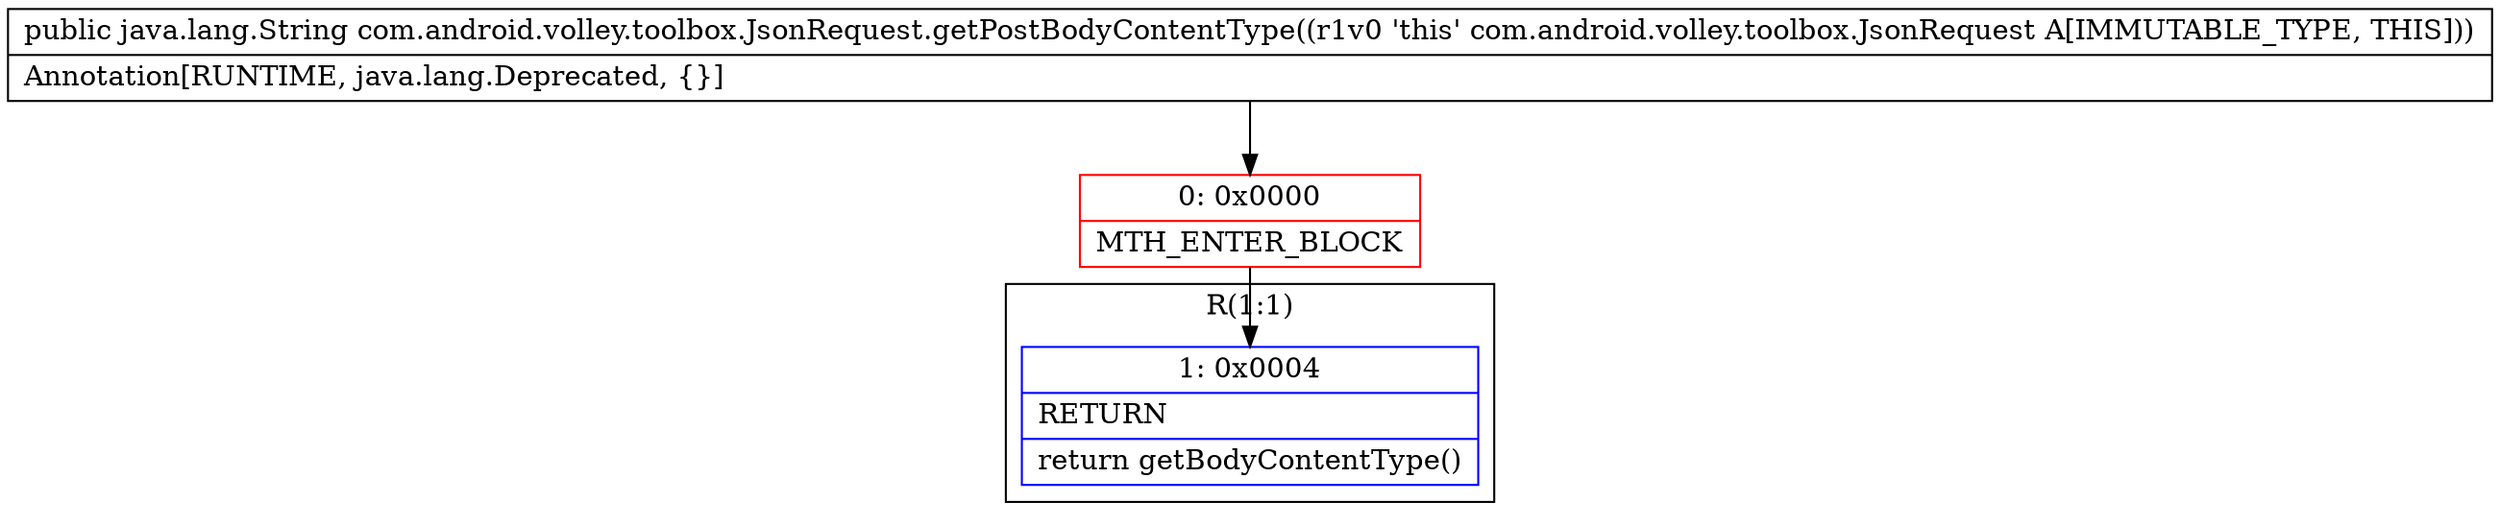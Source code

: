 digraph "CFG forcom.android.volley.toolbox.JsonRequest.getPostBodyContentType()Ljava\/lang\/String;" {
subgraph cluster_Region_699108669 {
label = "R(1:1)";
node [shape=record,color=blue];
Node_1 [shape=record,label="{1\:\ 0x0004|RETURN\l|return getBodyContentType()\l}"];
}
Node_0 [shape=record,color=red,label="{0\:\ 0x0000|MTH_ENTER_BLOCK\l}"];
MethodNode[shape=record,label="{public java.lang.String com.android.volley.toolbox.JsonRequest.getPostBodyContentType((r1v0 'this' com.android.volley.toolbox.JsonRequest A[IMMUTABLE_TYPE, THIS]))  | Annotation[RUNTIME, java.lang.Deprecated, \{\}]\l}"];
MethodNode -> Node_0;
Node_0 -> Node_1;
}

